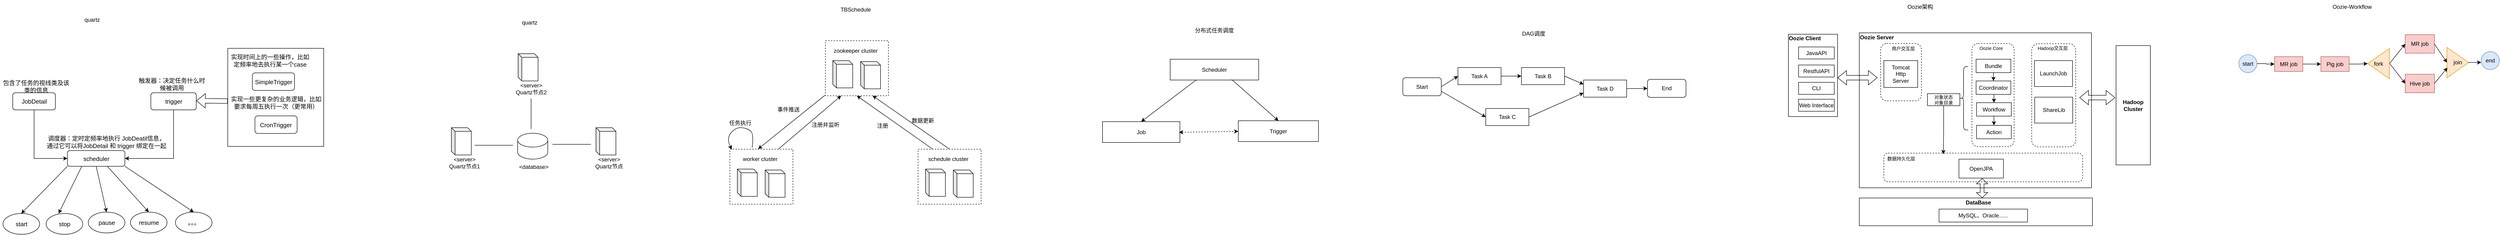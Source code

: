 <mxfile version="22.1.21" type="github">
  <diagram name="第 1 页" id="Cbjm2723TIX3uI8G1TU3">
    <mxGraphModel dx="956" dy="518" grid="0" gridSize="10" guides="1" tooltips="1" connect="1" arrows="1" fold="1" page="1" pageScale="1" pageWidth="500000" pageHeight="400000" math="0" shadow="0">
      <root>
        <mxCell id="0" />
        <mxCell id="1" parent="0" />
        <mxCell id="jXmUedsYhIrKHal5Yq8s-32" value="" style="rounded=0;whiteSpace=wrap;html=1;" vertex="1" parent="1">
          <mxGeometry x="4204" y="83" width="501" height="335" as="geometry" />
        </mxCell>
        <mxCell id="jXmUedsYhIrKHal5Yq8s-28" value="" style="rounded=0;whiteSpace=wrap;html=1;" vertex="1" parent="1">
          <mxGeometry x="4051" y="86" width="106" height="178" as="geometry" />
        </mxCell>
        <mxCell id="OXMtyyxUVlepq9rhhOlZ-22" value="" style="rounded=0;whiteSpace=wrap;html=1;fontSize=13;" parent="1" vertex="1">
          <mxGeometry x="683.5" y="116.5" width="207" height="212" as="geometry" />
        </mxCell>
        <mxCell id="OXMtyyxUVlepq9rhhOlZ-15" style="edgeStyle=orthogonalEdgeStyle;rounded=0;orthogonalLoop=1;jettySize=auto;html=1;exitX=0.5;exitY=1;exitDx=0;exitDy=0;entryX=1;entryY=0.5;entryDx=0;entryDy=0;fontSize=13;" parent="1" source="OXMtyyxUVlepq9rhhOlZ-2" target="OXMtyyxUVlepq9rhhOlZ-5" edge="1">
          <mxGeometry relative="1" as="geometry" />
        </mxCell>
        <mxCell id="OXMtyyxUVlepq9rhhOlZ-2" value="trigger" style="rounded=1;whiteSpace=wrap;html=1;fontSize=13;" parent="1" vertex="1">
          <mxGeometry x="517.5" y="212.5" width="98" height="37" as="geometry" />
        </mxCell>
        <mxCell id="OXMtyyxUVlepq9rhhOlZ-3" value="SimpleTrigger" style="rounded=1;whiteSpace=wrap;html=1;fontSize=13;" parent="1" vertex="1">
          <mxGeometry x="736.5" y="169.5" width="91" height="38" as="geometry" />
        </mxCell>
        <mxCell id="OXMtyyxUVlepq9rhhOlZ-5" value="scheduler" style="rounded=1;whiteSpace=wrap;html=1;fontSize=13;" parent="1" vertex="1">
          <mxGeometry x="337.5" y="337.5" width="124" height="34" as="geometry" />
        </mxCell>
        <mxCell id="OXMtyyxUVlepq9rhhOlZ-14" style="edgeStyle=orthogonalEdgeStyle;rounded=0;orthogonalLoop=1;jettySize=auto;html=1;exitX=0.5;exitY=1;exitDx=0;exitDy=0;entryX=0;entryY=0.5;entryDx=0;entryDy=0;fontSize=13;" parent="1" source="OXMtyyxUVlepq9rhhOlZ-6" target="OXMtyyxUVlepq9rhhOlZ-5" edge="1">
          <mxGeometry relative="1" as="geometry" />
        </mxCell>
        <mxCell id="OXMtyyxUVlepq9rhhOlZ-6" value="JobDetail" style="rounded=1;whiteSpace=wrap;html=1;fontSize=13;" parent="1" vertex="1">
          <mxGeometry x="219.5" y="212.5" width="92" height="37" as="geometry" />
        </mxCell>
        <mxCell id="OXMtyyxUVlepq9rhhOlZ-7" value="start" style="ellipse;whiteSpace=wrap;html=1;fontSize=13;" parent="1" vertex="1">
          <mxGeometry x="198.5" y="473.5" width="79" height="45" as="geometry" />
        </mxCell>
        <mxCell id="OXMtyyxUVlepq9rhhOlZ-9" value="CronTrigger" style="rounded=1;whiteSpace=wrap;html=1;fontSize=13;" parent="1" vertex="1">
          <mxGeometry x="742.13" y="262.5" width="91" height="38" as="geometry" />
        </mxCell>
        <mxCell id="OXMtyyxUVlepq9rhhOlZ-10" value="stop" style="ellipse;whiteSpace=wrap;html=1;fontSize=13;" parent="1" vertex="1">
          <mxGeometry x="291.5" y="473.5" width="79" height="45" as="geometry" />
        </mxCell>
        <mxCell id="OXMtyyxUVlepq9rhhOlZ-11" value="pause" style="ellipse;whiteSpace=wrap;html=1;fontSize=13;" parent="1" vertex="1">
          <mxGeometry x="382.5" y="470.5" width="79" height="45" as="geometry" />
        </mxCell>
        <mxCell id="OXMtyyxUVlepq9rhhOlZ-12" value="resume" style="ellipse;whiteSpace=wrap;html=1;fontSize=13;" parent="1" vertex="1">
          <mxGeometry x="473.5" y="470.5" width="79" height="45" as="geometry" />
        </mxCell>
        <mxCell id="OXMtyyxUVlepq9rhhOlZ-13" value="。。。" style="ellipse;whiteSpace=wrap;html=1;fontSize=13;" parent="1" vertex="1">
          <mxGeometry x="570.5" y="470.5" width="79" height="45" as="geometry" />
        </mxCell>
        <mxCell id="OXMtyyxUVlepq9rhhOlZ-17" value="" style="endArrow=classic;html=1;rounded=0;exitX=0;exitY=1;exitDx=0;exitDy=0;entryX=0.5;entryY=0;entryDx=0;entryDy=0;fontSize=13;" parent="1" source="OXMtyyxUVlepq9rhhOlZ-5" target="OXMtyyxUVlepq9rhhOlZ-7" edge="1">
          <mxGeometry width="50" height="50" relative="1" as="geometry">
            <mxPoint x="734.5" y="423.5" as="sourcePoint" />
            <mxPoint x="784.5" y="373.5" as="targetPoint" />
          </mxGeometry>
        </mxCell>
        <mxCell id="OXMtyyxUVlepq9rhhOlZ-18" value="" style="endArrow=classic;html=1;rounded=0;exitX=0.25;exitY=1;exitDx=0;exitDy=0;entryX=0.5;entryY=0;entryDx=0;entryDy=0;fontSize=13;" parent="1" source="OXMtyyxUVlepq9rhhOlZ-5" edge="1">
          <mxGeometry width="50" height="50" relative="1" as="geometry">
            <mxPoint x="417.5" y="371.5" as="sourcePoint" />
            <mxPoint x="318.5" y="473.5" as="targetPoint" />
          </mxGeometry>
        </mxCell>
        <mxCell id="OXMtyyxUVlepq9rhhOlZ-19" value="" style="endArrow=classic;html=1;rounded=0;exitX=0.5;exitY=1;exitDx=0;exitDy=0;entryX=0.5;entryY=0;entryDx=0;entryDy=0;fontSize=13;" parent="1" source="OXMtyyxUVlepq9rhhOlZ-5" target="OXMtyyxUVlepq9rhhOlZ-11" edge="1">
          <mxGeometry width="50" height="50" relative="1" as="geometry">
            <mxPoint x="378.5" y="381.5" as="sourcePoint" />
            <mxPoint x="328.5" y="483.5" as="targetPoint" />
          </mxGeometry>
        </mxCell>
        <mxCell id="OXMtyyxUVlepq9rhhOlZ-20" value="" style="endArrow=classic;html=1;rounded=0;exitX=0.694;exitY=1;exitDx=0;exitDy=0;entryX=0.5;entryY=0;entryDx=0;entryDy=0;exitPerimeter=0;fontSize=13;" parent="1" source="OXMtyyxUVlepq9rhhOlZ-5" target="OXMtyyxUVlepq9rhhOlZ-12" edge="1">
          <mxGeometry width="50" height="50" relative="1" as="geometry">
            <mxPoint x="409.5" y="381.5" as="sourcePoint" />
            <mxPoint x="432.5" y="480.5" as="targetPoint" />
          </mxGeometry>
        </mxCell>
        <mxCell id="OXMtyyxUVlepq9rhhOlZ-21" value="" style="endArrow=classic;html=1;rounded=0;exitX=1;exitY=1;exitDx=0;exitDy=0;entryX=0.5;entryY=0;entryDx=0;entryDy=0;fontSize=13;" parent="1" source="OXMtyyxUVlepq9rhhOlZ-5" target="OXMtyyxUVlepq9rhhOlZ-13" edge="1">
          <mxGeometry width="50" height="50" relative="1" as="geometry">
            <mxPoint x="433.5" y="381.5" as="sourcePoint" />
            <mxPoint x="523.5" y="480.5" as="targetPoint" />
          </mxGeometry>
        </mxCell>
        <mxCell id="OXMtyyxUVlepq9rhhOlZ-23" value="" style="shape=flexArrow;endArrow=classic;html=1;rounded=0;exitX=0;exitY=0.5;exitDx=0;exitDy=0;entryX=1;entryY=0.25;entryDx=0;entryDy=0;fontSize=13;" parent="1" edge="1">
          <mxGeometry width="50" height="50" relative="1" as="geometry">
            <mxPoint x="683.5" y="230.5" as="sourcePoint" />
            <mxPoint x="615.5" y="229.75" as="targetPoint" />
          </mxGeometry>
        </mxCell>
        <mxCell id="OXMtyyxUVlepq9rhhOlZ-24" value="包含了任务的视线类及该类的信息" style="text;html=1;strokeColor=none;fillColor=none;align=center;verticalAlign=middle;whiteSpace=wrap;rounded=0;fontSize=13;" parent="1" vertex="1">
          <mxGeometry x="192" y="183.5" width="155.5" height="31" as="geometry" />
        </mxCell>
        <mxCell id="OXMtyyxUVlepq9rhhOlZ-25" value="触发器：决定任务什么时候被调用" style="text;html=1;strokeColor=none;fillColor=none;align=center;verticalAlign=middle;whiteSpace=wrap;rounded=0;fontSize=13;" parent="1" vertex="1">
          <mxGeometry x="484.5" y="178.5" width="155.5" height="31" as="geometry" />
        </mxCell>
        <mxCell id="OXMtyyxUVlepq9rhhOlZ-26" value="实现时间上的一些操作，比如定频率地去执行某一个case" style="text;html=1;strokeColor=none;fillColor=none;align=center;verticalAlign=middle;whiteSpace=wrap;rounded=0;fontSize=13;" parent="1" vertex="1">
          <mxGeometry x="688.75" y="127.5" width="171.75" height="31" as="geometry" />
        </mxCell>
        <mxCell id="OXMtyyxUVlepq9rhhOlZ-27" value="实现一些更复杂的业务逻辑，比如要求每周五执行一次（更常用）" style="text;html=1;strokeColor=none;fillColor=none;align=center;verticalAlign=middle;whiteSpace=wrap;rounded=0;fontSize=13;" parent="1" vertex="1">
          <mxGeometry x="688.75" y="218.5" width="197.75" height="31" as="geometry" />
        </mxCell>
        <mxCell id="OXMtyyxUVlepq9rhhOlZ-28" value="调度器：定时定频率地执行 JobDeatil信息，通过它可以将JobDetail 和 trigger 绑定在一起" style="text;html=1;strokeColor=none;fillColor=none;align=center;verticalAlign=middle;whiteSpace=wrap;rounded=0;fontSize=13;" parent="1" vertex="1">
          <mxGeometry x="291.5" y="303.5" width="260" height="31" as="geometry" />
        </mxCell>
        <mxCell id="OXMtyyxUVlepq9rhhOlZ-29" value="" style="shape=cube;whiteSpace=wrap;html=1;boundedLbl=1;backgroundOutline=1;darkOpacity=0.05;darkOpacity2=0.1;size=8;" parent="1" vertex="1">
          <mxGeometry x="1310" y="128" width="43" height="59" as="geometry" />
        </mxCell>
        <mxCell id="OXMtyyxUVlepq9rhhOlZ-30" value="&amp;lt;server&amp;gt;&lt;br&gt;Quartz节点2" style="text;html=1;strokeColor=none;fillColor=none;align=center;verticalAlign=middle;whiteSpace=wrap;rounded=0;" parent="1" vertex="1">
          <mxGeometry x="1293" y="189" width="91" height="30" as="geometry" />
        </mxCell>
        <mxCell id="OXMtyyxUVlepq9rhhOlZ-31" value="" style="shape=cube;whiteSpace=wrap;html=1;boundedLbl=1;backgroundOutline=1;darkOpacity=0.05;darkOpacity2=0.1;size=8;" parent="1" vertex="1">
          <mxGeometry x="1166" y="288" width="43" height="59" as="geometry" />
        </mxCell>
        <mxCell id="OXMtyyxUVlepq9rhhOlZ-32" value="&amp;lt;server&amp;gt;&lt;br&gt;Quartz节点1" style="text;html=1;strokeColor=none;fillColor=none;align=center;verticalAlign=middle;whiteSpace=wrap;rounded=0;" parent="1" vertex="1">
          <mxGeometry x="1149" y="349" width="91" height="30" as="geometry" />
        </mxCell>
        <mxCell id="OXMtyyxUVlepq9rhhOlZ-33" value="" style="shape=cube;whiteSpace=wrap;html=1;boundedLbl=1;backgroundOutline=1;darkOpacity=0.05;darkOpacity2=0.1;size=8;" parent="1" vertex="1">
          <mxGeometry x="1478" y="288" width="43" height="59" as="geometry" />
        </mxCell>
        <mxCell id="OXMtyyxUVlepq9rhhOlZ-34" value="&amp;lt;server&amp;gt;&lt;br&gt;Quartz节点" style="text;html=1;strokeColor=none;fillColor=none;align=center;verticalAlign=middle;whiteSpace=wrap;rounded=0;" parent="1" vertex="1">
          <mxGeometry x="1461" y="349" width="91" height="30" as="geometry" />
        </mxCell>
        <mxCell id="OXMtyyxUVlepq9rhhOlZ-35" value="" style="shape=cylinder3;whiteSpace=wrap;html=1;boundedLbl=1;backgroundOutline=1;size=15;" parent="1" vertex="1">
          <mxGeometry x="1309" y="300" width="65" height="56" as="geometry" />
        </mxCell>
        <mxCell id="OXMtyyxUVlepq9rhhOlZ-36" value="" style="endArrow=none;html=1;rounded=0;fontStyle=1" parent="1" edge="1">
          <mxGeometry width="50" height="50" relative="1" as="geometry">
            <mxPoint x="1338" y="291" as="sourcePoint" />
            <mxPoint x="1338" y="225" as="targetPoint" />
          </mxGeometry>
        </mxCell>
        <mxCell id="OXMtyyxUVlepq9rhhOlZ-37" value="" style="endArrow=none;html=1;rounded=0;fontStyle=1" parent="1" edge="1">
          <mxGeometry width="50" height="50" relative="1" as="geometry">
            <mxPoint x="1299" y="326" as="sourcePoint" />
            <mxPoint x="1216" y="326" as="targetPoint" />
          </mxGeometry>
        </mxCell>
        <mxCell id="OXMtyyxUVlepq9rhhOlZ-39" value="" style="endArrow=none;html=1;rounded=0;fontStyle=1" parent="1" edge="1">
          <mxGeometry width="50" height="50" relative="1" as="geometry">
            <mxPoint x="1467" y="324" as="sourcePoint" />
            <mxPoint x="1384" y="324" as="targetPoint" />
          </mxGeometry>
        </mxCell>
        <mxCell id="OXMtyyxUVlepq9rhhOlZ-40" value="&amp;lt;database&amp;gt;" style="text;html=1;strokeColor=none;fillColor=none;align=center;verticalAlign=middle;whiteSpace=wrap;rounded=0;" parent="1" vertex="1">
          <mxGeometry x="1312.5" y="359" width="62" height="27" as="geometry" />
        </mxCell>
        <mxCell id="OXMtyyxUVlepq9rhhOlZ-41" value="quartz" style="text;html=1;strokeColor=none;fillColor=none;align=center;verticalAlign=middle;whiteSpace=wrap;rounded=0;" parent="1" vertex="1">
          <mxGeometry x="361" y="40" width="60" height="30" as="geometry" />
        </mxCell>
        <mxCell id="OXMtyyxUVlepq9rhhOlZ-42" value="quartz" style="text;html=1;strokeColor=none;fillColor=none;align=center;verticalAlign=middle;whiteSpace=wrap;rounded=0;" parent="1" vertex="1">
          <mxGeometry x="1305" y="46" width="60" height="30" as="geometry" />
        </mxCell>
        <mxCell id="OXMtyyxUVlepq9rhhOlZ-43" value="TBSchedule" style="text;html=1;strokeColor=none;fillColor=none;align=center;verticalAlign=middle;whiteSpace=wrap;rounded=0;" parent="1" vertex="1">
          <mxGeometry x="1995.5" y="18" width="85" height="30" as="geometry" />
        </mxCell>
        <mxCell id="OXMtyyxUVlepq9rhhOlZ-45" value="" style="rounded=0;whiteSpace=wrap;html=1;dashed=1;" parent="1" vertex="1">
          <mxGeometry x="1973" y="100" width="136" height="119" as="geometry" />
        </mxCell>
        <mxCell id="OXMtyyxUVlepq9rhhOlZ-46" value="" style="shape=cube;whiteSpace=wrap;html=1;boundedLbl=1;backgroundOutline=1;darkOpacity=0.05;darkOpacity2=0.1;size=8;" parent="1" vertex="1">
          <mxGeometry x="1989" y="143" width="43" height="59" as="geometry" />
        </mxCell>
        <mxCell id="OXMtyyxUVlepq9rhhOlZ-47" value="" style="shape=cube;whiteSpace=wrap;html=1;boundedLbl=1;backgroundOutline=1;darkOpacity=0.05;darkOpacity2=0.1;size=8;" parent="1" vertex="1">
          <mxGeometry x="2049" y="145" width="43" height="59" as="geometry" />
        </mxCell>
        <mxCell id="OXMtyyxUVlepq9rhhOlZ-48" value="zookeeper cluster" style="text;html=1;strokeColor=none;fillColor=none;align=center;verticalAlign=middle;whiteSpace=wrap;rounded=0;" parent="1" vertex="1">
          <mxGeometry x="1980.5" y="106.5" width="115" height="30" as="geometry" />
        </mxCell>
        <mxCell id="OXMtyyxUVlepq9rhhOlZ-49" value="" style="rounded=0;whiteSpace=wrap;html=1;dashed=1;" parent="1" vertex="1">
          <mxGeometry x="1767" y="334.5" width="136" height="119" as="geometry" />
        </mxCell>
        <mxCell id="OXMtyyxUVlepq9rhhOlZ-50" value="" style="shape=cube;whiteSpace=wrap;html=1;boundedLbl=1;backgroundOutline=1;darkOpacity=0.05;darkOpacity2=0.1;size=8;" parent="1" vertex="1">
          <mxGeometry x="1783" y="377.5" width="43" height="59" as="geometry" />
        </mxCell>
        <mxCell id="OXMtyyxUVlepq9rhhOlZ-51" value="" style="shape=cube;whiteSpace=wrap;html=1;boundedLbl=1;backgroundOutline=1;darkOpacity=0.05;darkOpacity2=0.1;size=8;" parent="1" vertex="1">
          <mxGeometry x="1843" y="379.5" width="43" height="59" as="geometry" />
        </mxCell>
        <mxCell id="OXMtyyxUVlepq9rhhOlZ-52" value="worker cluster" style="text;html=1;strokeColor=none;fillColor=none;align=center;verticalAlign=middle;whiteSpace=wrap;rounded=0;" parent="1" vertex="1">
          <mxGeometry x="1774.5" y="341" width="115" height="30" as="geometry" />
        </mxCell>
        <mxCell id="OXMtyyxUVlepq9rhhOlZ-53" value="" style="rounded=0;whiteSpace=wrap;html=1;dashed=1;" parent="1" vertex="1">
          <mxGeometry x="2173" y="334.5" width="136" height="119" as="geometry" />
        </mxCell>
        <mxCell id="OXMtyyxUVlepq9rhhOlZ-54" value="" style="shape=cube;whiteSpace=wrap;html=1;boundedLbl=1;backgroundOutline=1;darkOpacity=0.05;darkOpacity2=0.1;size=8;" parent="1" vertex="1">
          <mxGeometry x="2189" y="377.5" width="43" height="59" as="geometry" />
        </mxCell>
        <mxCell id="OXMtyyxUVlepq9rhhOlZ-55" value="" style="shape=cube;whiteSpace=wrap;html=1;boundedLbl=1;backgroundOutline=1;darkOpacity=0.05;darkOpacity2=0.1;size=8;" parent="1" vertex="1">
          <mxGeometry x="2249" y="379.5" width="43" height="59" as="geometry" />
        </mxCell>
        <mxCell id="OXMtyyxUVlepq9rhhOlZ-56" value="schedule cluster" style="text;html=1;strokeColor=none;fillColor=none;align=center;verticalAlign=middle;whiteSpace=wrap;rounded=0;" parent="1" vertex="1">
          <mxGeometry x="2180.5" y="341" width="115" height="30" as="geometry" />
        </mxCell>
        <mxCell id="OXMtyyxUVlepq9rhhOlZ-57" value="" style="endArrow=classic;html=1;rounded=0;entryX=0.25;entryY=1;entryDx=0;entryDy=0;" parent="1" target="OXMtyyxUVlepq9rhhOlZ-45" edge="1">
          <mxGeometry width="50" height="50" relative="1" as="geometry">
            <mxPoint x="1872" y="334" as="sourcePoint" />
            <mxPoint x="1922" y="284" as="targetPoint" />
          </mxGeometry>
        </mxCell>
        <mxCell id="OXMtyyxUVlepq9rhhOlZ-59" value="" style="endArrow=classic;html=1;rounded=0;" parent="1" edge="1">
          <mxGeometry width="50" height="50" relative="1" as="geometry">
            <mxPoint x="1972" y="218" as="sourcePoint" />
            <mxPoint x="1828" y="334" as="targetPoint" />
          </mxGeometry>
        </mxCell>
        <mxCell id="OXMtyyxUVlepq9rhhOlZ-60" value="" style="curved=1;endArrow=classic;html=1;rounded=0;" parent="1" edge="1">
          <mxGeometry width="50" height="50" relative="1" as="geometry">
            <mxPoint x="1815" y="331" as="sourcePoint" />
            <mxPoint x="1771" y="335" as="targetPoint" />
            <Array as="points">
              <mxPoint x="1819" y="301" />
              <mxPoint x="1804" y="289" />
              <mxPoint x="1780" y="287" />
              <mxPoint x="1759" y="311" />
            </Array>
          </mxGeometry>
        </mxCell>
        <mxCell id="OXMtyyxUVlepq9rhhOlZ-62" value="" style="endArrow=classic;html=1;rounded=0;entryX=0.5;entryY=1;entryDx=0;entryDy=0;" parent="1" target="OXMtyyxUVlepq9rhhOlZ-45" edge="1">
          <mxGeometry width="50" height="50" relative="1" as="geometry">
            <mxPoint x="2204" y="334" as="sourcePoint" />
            <mxPoint x="2017" y="229" as="targetPoint" />
          </mxGeometry>
        </mxCell>
        <mxCell id="OXMtyyxUVlepq9rhhOlZ-63" value="" style="endArrow=classic;html=1;rounded=0;entryX=0.75;entryY=1;entryDx=0;entryDy=0;exitX=0.5;exitY=0;exitDx=0;exitDy=0;" parent="1" source="OXMtyyxUVlepq9rhhOlZ-53" target="OXMtyyxUVlepq9rhhOlZ-45" edge="1">
          <mxGeometry width="50" height="50" relative="1" as="geometry">
            <mxPoint x="2219" y="351" as="sourcePoint" />
            <mxPoint x="2051" y="229" as="targetPoint" />
          </mxGeometry>
        </mxCell>
        <mxCell id="OXMtyyxUVlepq9rhhOlZ-65" value="任务执行" style="text;html=1;strokeColor=none;fillColor=none;align=center;verticalAlign=middle;whiteSpace=wrap;rounded=0;" parent="1" vertex="1">
          <mxGeometry x="1746" y="267" width="87" height="21" as="geometry" />
        </mxCell>
        <mxCell id="OXMtyyxUVlepq9rhhOlZ-66" value="事件推送" style="text;html=1;strokeColor=none;fillColor=none;align=center;verticalAlign=middle;whiteSpace=wrap;rounded=0;" parent="1" vertex="1">
          <mxGeometry x="1850" y="238" width="87" height="21" as="geometry" />
        </mxCell>
        <mxCell id="OXMtyyxUVlepq9rhhOlZ-67" value="注册并监听" style="text;html=1;strokeColor=none;fillColor=none;align=center;verticalAlign=middle;whiteSpace=wrap;rounded=0;" parent="1" vertex="1">
          <mxGeometry x="1930" y="271" width="87" height="21" as="geometry" />
        </mxCell>
        <mxCell id="OXMtyyxUVlepq9rhhOlZ-68" value="注册" style="text;html=1;strokeColor=none;fillColor=none;align=center;verticalAlign=middle;whiteSpace=wrap;rounded=0;" parent="1" vertex="1">
          <mxGeometry x="2053" y="273" width="87" height="21" as="geometry" />
        </mxCell>
        <mxCell id="OXMtyyxUVlepq9rhhOlZ-70" value="数据更新" style="text;html=1;strokeColor=none;fillColor=none;align=center;verticalAlign=middle;whiteSpace=wrap;rounded=0;" parent="1" vertex="1">
          <mxGeometry x="2140" y="262.5" width="87" height="21" as="geometry" />
        </mxCell>
        <mxCell id="jXmUedsYhIrKHal5Yq8s-1" value="分布式任务调度" style="text;html=1;strokeColor=none;fillColor=none;align=center;verticalAlign=middle;whiteSpace=wrap;rounded=0;" vertex="1" parent="1">
          <mxGeometry x="2761" y="63" width="103" height="30" as="geometry" />
        </mxCell>
        <mxCell id="jXmUedsYhIrKHal5Yq8s-2" value="Scheduler" style="rounded=0;whiteSpace=wrap;html=1;" vertex="1" parent="1">
          <mxGeometry x="2717" y="140" width="191" height="45" as="geometry" />
        </mxCell>
        <mxCell id="jXmUedsYhIrKHal5Yq8s-3" value="Job" style="rounded=0;whiteSpace=wrap;html=1;" vertex="1" parent="1">
          <mxGeometry x="2571" y="275" width="167" height="45" as="geometry" />
        </mxCell>
        <mxCell id="jXmUedsYhIrKHal5Yq8s-4" value="Trigger" style="rounded=0;whiteSpace=wrap;html=1;" vertex="1" parent="1">
          <mxGeometry x="2864" y="273" width="173" height="45" as="geometry" />
        </mxCell>
        <mxCell id="jXmUedsYhIrKHal5Yq8s-5" value="" style="endArrow=classic;html=1;rounded=0;entryX=0.5;entryY=0;entryDx=0;entryDy=0;" edge="1" parent="1" target="jXmUedsYhIrKHal5Yq8s-3">
          <mxGeometry width="50" height="50" relative="1" as="geometry">
            <mxPoint x="2773" y="185" as="sourcePoint" />
            <mxPoint x="2668" y="185" as="targetPoint" />
          </mxGeometry>
        </mxCell>
        <mxCell id="jXmUedsYhIrKHal5Yq8s-6" value="" style="endArrow=classic;html=1;rounded=0;entryX=0.5;entryY=0;entryDx=0;entryDy=0;" edge="1" parent="1" target="jXmUedsYhIrKHal5Yq8s-4">
          <mxGeometry width="50" height="50" relative="1" as="geometry">
            <mxPoint x="2850" y="184" as="sourcePoint" />
            <mxPoint x="2665" y="285" as="targetPoint" />
          </mxGeometry>
        </mxCell>
        <mxCell id="jXmUedsYhIrKHal5Yq8s-7" value="" style="endArrow=classic;startArrow=classic;html=1;rounded=0;dashed=1;" edge="1" parent="1">
          <mxGeometry width="50" height="50" relative="1" as="geometry">
            <mxPoint x="2736" y="298" as="sourcePoint" />
            <mxPoint x="2864" y="296" as="targetPoint" />
          </mxGeometry>
        </mxCell>
        <mxCell id="jXmUedsYhIrKHal5Yq8s-8" value="DAG调度" style="text;html=1;strokeColor=none;fillColor=none;align=center;verticalAlign=middle;whiteSpace=wrap;rounded=0;" vertex="1" parent="1">
          <mxGeometry x="3450" y="70" width="103" height="30" as="geometry" />
        </mxCell>
        <mxCell id="jXmUedsYhIrKHal5Yq8s-9" value="Start" style="rounded=1;whiteSpace=wrap;html=1;" vertex="1" parent="1">
          <mxGeometry x="3219" y="180" width="83" height="39" as="geometry" />
        </mxCell>
        <mxCell id="jXmUedsYhIrKHal5Yq8s-10" value="Task A" style="rounded=0;whiteSpace=wrap;html=1;" vertex="1" parent="1">
          <mxGeometry x="3338" y="158" width="93" height="37" as="geometry" />
        </mxCell>
        <mxCell id="jXmUedsYhIrKHal5Yq8s-11" value="Task B" style="rounded=0;whiteSpace=wrap;html=1;" vertex="1" parent="1">
          <mxGeometry x="3475" y="158" width="93" height="37" as="geometry" />
        </mxCell>
        <mxCell id="jXmUedsYhIrKHal5Yq8s-12" value="Task C" style="rounded=0;whiteSpace=wrap;html=1;" vertex="1" parent="1">
          <mxGeometry x="3398" y="246.5" width="93" height="37" as="geometry" />
        </mxCell>
        <mxCell id="jXmUedsYhIrKHal5Yq8s-13" value="Task D" style="rounded=0;whiteSpace=wrap;html=1;" vertex="1" parent="1">
          <mxGeometry x="3609" y="185" width="93" height="37" as="geometry" />
        </mxCell>
        <mxCell id="jXmUedsYhIrKHal5Yq8s-14" value="End" style="rounded=1;whiteSpace=wrap;html=1;" vertex="1" parent="1">
          <mxGeometry x="3747" y="183.5" width="83" height="39" as="geometry" />
        </mxCell>
        <mxCell id="jXmUedsYhIrKHal5Yq8s-15" value="" style="endArrow=classic;html=1;rounded=0;exitX=1;exitY=0.5;exitDx=0;exitDy=0;entryX=0;entryY=0.5;entryDx=0;entryDy=0;" edge="1" parent="1" source="jXmUedsYhIrKHal5Yq8s-9" target="jXmUedsYhIrKHal5Yq8s-10">
          <mxGeometry width="50" height="50" relative="1" as="geometry">
            <mxPoint x="3599" y="322" as="sourcePoint" />
            <mxPoint x="3649" y="272" as="targetPoint" />
          </mxGeometry>
        </mxCell>
        <mxCell id="jXmUedsYhIrKHal5Yq8s-16" value="" style="endArrow=classic;html=1;rounded=0;exitX=1;exitY=0.75;exitDx=0;exitDy=0;entryX=0;entryY=0.5;entryDx=0;entryDy=0;" edge="1" parent="1" source="jXmUedsYhIrKHal5Yq8s-9" target="jXmUedsYhIrKHal5Yq8s-12">
          <mxGeometry width="50" height="50" relative="1" as="geometry">
            <mxPoint x="3303" y="234" as="sourcePoint" />
            <mxPoint x="3348" y="187" as="targetPoint" />
          </mxGeometry>
        </mxCell>
        <mxCell id="jXmUedsYhIrKHal5Yq8s-17" value="" style="endArrow=classic;html=1;rounded=0;exitX=1;exitY=0.5;exitDx=0;exitDy=0;" edge="1" parent="1" source="jXmUedsYhIrKHal5Yq8s-10" target="jXmUedsYhIrKHal5Yq8s-11">
          <mxGeometry width="50" height="50" relative="1" as="geometry">
            <mxPoint x="3303" y="243" as="sourcePoint" />
            <mxPoint x="3408" y="275" as="targetPoint" />
          </mxGeometry>
        </mxCell>
        <mxCell id="jXmUedsYhIrKHal5Yq8s-18" value="" style="endArrow=classic;html=1;rounded=0;exitX=1;exitY=0.5;exitDx=0;exitDy=0;entryX=0;entryY=0.75;entryDx=0;entryDy=0;" edge="1" parent="1" source="jXmUedsYhIrKHal5Yq8s-12" target="jXmUedsYhIrKHal5Yq8s-13">
          <mxGeometry width="50" height="50" relative="1" as="geometry">
            <mxPoint x="3441" y="187" as="sourcePoint" />
            <mxPoint x="3485" y="187" as="targetPoint" />
          </mxGeometry>
        </mxCell>
        <mxCell id="jXmUedsYhIrKHal5Yq8s-19" value="" style="endArrow=classic;html=1;rounded=0;exitX=1;exitY=0.5;exitDx=0;exitDy=0;entryX=0;entryY=0.25;entryDx=0;entryDy=0;" edge="1" parent="1" source="jXmUedsYhIrKHal5Yq8s-11" target="jXmUedsYhIrKHal5Yq8s-13">
          <mxGeometry width="50" height="50" relative="1" as="geometry">
            <mxPoint x="3501" y="275" as="sourcePoint" />
            <mxPoint x="3621" y="242" as="targetPoint" />
          </mxGeometry>
        </mxCell>
        <mxCell id="jXmUedsYhIrKHal5Yq8s-20" value="" style="endArrow=classic;html=1;rounded=0;exitX=1;exitY=0.5;exitDx=0;exitDy=0;" edge="1" parent="1" source="jXmUedsYhIrKHal5Yq8s-13" target="jXmUedsYhIrKHal5Yq8s-14">
          <mxGeometry width="50" height="50" relative="1" as="geometry">
            <mxPoint x="3578" y="177" as="sourcePoint" />
            <mxPoint x="3621" y="223" as="targetPoint" />
          </mxGeometry>
        </mxCell>
        <mxCell id="jXmUedsYhIrKHal5Yq8s-21" value="Oozie架构" style="text;html=1;strokeColor=none;fillColor=none;align=center;verticalAlign=middle;whiteSpace=wrap;rounded=0;" vertex="1" parent="1">
          <mxGeometry x="4284" y="12" width="103" height="30" as="geometry" />
        </mxCell>
        <mxCell id="jXmUedsYhIrKHal5Yq8s-22" value="JavaAPI" style="rounded=0;whiteSpace=wrap;html=1;" vertex="1" parent="1">
          <mxGeometry x="4073" y="113.5" width="77" height="26" as="geometry" />
        </mxCell>
        <mxCell id="jXmUedsYhIrKHal5Yq8s-25" value="RestfulAPI" style="rounded=0;whiteSpace=wrap;html=1;" vertex="1" parent="1">
          <mxGeometry x="4073" y="152.5" width="77" height="26" as="geometry" />
        </mxCell>
        <mxCell id="jXmUedsYhIrKHal5Yq8s-26" value="CLI" style="rounded=0;whiteSpace=wrap;html=1;" vertex="1" parent="1">
          <mxGeometry x="4073" y="190" width="77" height="26" as="geometry" />
        </mxCell>
        <mxCell id="jXmUedsYhIrKHal5Yq8s-27" value="Web Interface" style="rounded=0;whiteSpace=wrap;html=1;" vertex="1" parent="1">
          <mxGeometry x="4073" y="226.5" width="77" height="26" as="geometry" />
        </mxCell>
        <mxCell id="jXmUedsYhIrKHal5Yq8s-29" value="Oozie Client" style="text;html=1;strokeColor=none;fillColor=none;align=center;verticalAlign=middle;whiteSpace=wrap;rounded=0;fontStyle=1" vertex="1" parent="1">
          <mxGeometry x="4050" y="83" width="73" height="23" as="geometry" />
        </mxCell>
        <mxCell id="jXmUedsYhIrKHal5Yq8s-33" value="Oozie Server" style="text;html=1;strokeColor=none;fillColor=none;align=center;verticalAlign=middle;whiteSpace=wrap;rounded=0;fontStyle=1" vertex="1" parent="1">
          <mxGeometry x="4202" y="83" width="80" height="20" as="geometry" />
        </mxCell>
        <mxCell id="jXmUedsYhIrKHal5Yq8s-34" value="" style="shape=flexArrow;endArrow=classic;startArrow=classic;html=1;rounded=0;" edge="1" parent="1">
          <mxGeometry width="100" height="100" relative="1" as="geometry">
            <mxPoint x="4157" y="180" as="sourcePoint" />
            <mxPoint x="4243" y="180" as="targetPoint" />
          </mxGeometry>
        </mxCell>
        <mxCell id="jXmUedsYhIrKHal5Yq8s-35" value="" style="rounded=1;whiteSpace=wrap;html=1;dashed=1;" vertex="1" parent="1">
          <mxGeometry x="4250" y="106" width="88" height="124" as="geometry" />
        </mxCell>
        <mxCell id="jXmUedsYhIrKHal5Yq8s-36" value="Tomcat&lt;br&gt;Http&lt;br&gt;Server" style="rounded=0;whiteSpace=wrap;html=1;" vertex="1" parent="1">
          <mxGeometry x="4257" y="143" width="73" height="58" as="geometry" />
        </mxCell>
        <mxCell id="jXmUedsYhIrKHal5Yq8s-37" value="用户交互层" style="text;html=1;strokeColor=none;fillColor=none;align=center;verticalAlign=middle;whiteSpace=wrap;rounded=0;fontSize=10;" vertex="1" parent="1">
          <mxGeometry x="4265.5" y="101.5" width="66" height="30" as="geometry" />
        </mxCell>
        <mxCell id="jXmUedsYhIrKHal5Yq8s-39" value="对象状态&lt;br style=&quot;font-size: 10px;&quot;&gt;对象目录" style="rounded=0;whiteSpace=wrap;html=1;fontSize=10;" vertex="1" parent="1">
          <mxGeometry x="4351" y="214.5" width="70" height="26" as="geometry" />
        </mxCell>
        <mxCell id="jXmUedsYhIrKHal5Yq8s-40" value="" style="rounded=1;whiteSpace=wrap;html=1;dashed=1;" vertex="1" parent="1">
          <mxGeometry x="4257" y="343" width="429" height="62" as="geometry" />
        </mxCell>
        <mxCell id="jXmUedsYhIrKHal5Yq8s-41" value="数据持久化层" style="text;html=1;strokeColor=none;fillColor=none;align=center;verticalAlign=middle;whiteSpace=wrap;rounded=0;fontSize=10;" vertex="1" parent="1">
          <mxGeometry x="4253" y="340" width="83" height="30" as="geometry" />
        </mxCell>
        <mxCell id="jXmUedsYhIrKHal5Yq8s-42" value="OpenJPA" style="rounded=0;whiteSpace=wrap;html=1;" vertex="1" parent="1">
          <mxGeometry x="4419" y="356" width="96" height="41" as="geometry" />
        </mxCell>
        <mxCell id="jXmUedsYhIrKHal5Yq8s-43" value="" style="rounded=1;whiteSpace=wrap;html=1;dashed=1;" vertex="1" parent="1">
          <mxGeometry x="4447" y="106" width="91" height="223" as="geometry" />
        </mxCell>
        <mxCell id="jXmUedsYhIrKHal5Yq8s-44" value="" style="rounded=1;whiteSpace=wrap;html=1;dashed=1;" vertex="1" parent="1">
          <mxGeometry x="4576" y="106.5" width="95" height="223" as="geometry" />
        </mxCell>
        <mxCell id="jXmUedsYhIrKHal5Yq8s-45" value="Oozie Core" style="text;html=1;strokeColor=none;fillColor=none;align=center;verticalAlign=middle;whiteSpace=wrap;rounded=0;fontSize=10;" vertex="1" parent="1">
          <mxGeometry x="4447" y="100.5" width="83" height="30" as="geometry" />
        </mxCell>
        <mxCell id="jXmUedsYhIrKHal5Yq8s-46" value="Hadoop交互层" style="text;html=1;strokeColor=none;fillColor=none;align=center;verticalAlign=middle;whiteSpace=wrap;rounded=0;fontSize=10;" vertex="1" parent="1">
          <mxGeometry x="4580" y="101" width="83" height="30" as="geometry" />
        </mxCell>
        <mxCell id="jXmUedsYhIrKHal5Yq8s-51" style="edgeStyle=orthogonalEdgeStyle;rounded=0;orthogonalLoop=1;jettySize=auto;html=1;exitX=0.5;exitY=1;exitDx=0;exitDy=0;entryX=0.5;entryY=0;entryDx=0;entryDy=0;" edge="1" parent="1" source="jXmUedsYhIrKHal5Yq8s-47" target="jXmUedsYhIrKHal5Yq8s-48">
          <mxGeometry relative="1" as="geometry" />
        </mxCell>
        <mxCell id="jXmUedsYhIrKHal5Yq8s-47" value="Bundle" style="rounded=0;whiteSpace=wrap;html=1;" vertex="1" parent="1">
          <mxGeometry x="4456" y="140" width="75" height="29" as="geometry" />
        </mxCell>
        <mxCell id="jXmUedsYhIrKHal5Yq8s-52" style="edgeStyle=orthogonalEdgeStyle;rounded=0;orthogonalLoop=1;jettySize=auto;html=1;exitX=0.5;exitY=1;exitDx=0;exitDy=0;entryX=0.5;entryY=0;entryDx=0;entryDy=0;" edge="1" parent="1" source="jXmUedsYhIrKHal5Yq8s-48" target="jXmUedsYhIrKHal5Yq8s-49">
          <mxGeometry relative="1" as="geometry" />
        </mxCell>
        <mxCell id="jXmUedsYhIrKHal5Yq8s-48" value="Coordinator" style="rounded=0;whiteSpace=wrap;html=1;" vertex="1" parent="1">
          <mxGeometry x="4456" y="187" width="75" height="29" as="geometry" />
        </mxCell>
        <mxCell id="jXmUedsYhIrKHal5Yq8s-54" style="edgeStyle=orthogonalEdgeStyle;rounded=0;orthogonalLoop=1;jettySize=auto;html=1;exitX=0.5;exitY=1;exitDx=0;exitDy=0;entryX=0.5;entryY=0;entryDx=0;entryDy=0;" edge="1" parent="1" source="jXmUedsYhIrKHal5Yq8s-49" target="jXmUedsYhIrKHal5Yq8s-50">
          <mxGeometry relative="1" as="geometry" />
        </mxCell>
        <mxCell id="jXmUedsYhIrKHal5Yq8s-49" value="Workflow" style="rounded=0;whiteSpace=wrap;html=1;" vertex="1" parent="1">
          <mxGeometry x="4457" y="234" width="75" height="29" as="geometry" />
        </mxCell>
        <mxCell id="jXmUedsYhIrKHal5Yq8s-50" value="Action" style="rounded=0;whiteSpace=wrap;html=1;" vertex="1" parent="1">
          <mxGeometry x="4457" y="283" width="75" height="29" as="geometry" />
        </mxCell>
        <mxCell id="jXmUedsYhIrKHal5Yq8s-55" value="LaunchJob" style="rounded=0;whiteSpace=wrap;html=1;" vertex="1" parent="1">
          <mxGeometry x="4582" y="143" width="82" height="56" as="geometry" />
        </mxCell>
        <mxCell id="jXmUedsYhIrKHal5Yq8s-56" value="ShareLib" style="rounded=0;whiteSpace=wrap;html=1;" vertex="1" parent="1">
          <mxGeometry x="4582.5" y="222" width="82" height="56" as="geometry" />
        </mxCell>
        <mxCell id="jXmUedsYhIrKHal5Yq8s-57" value="" style="shape=curlyBracket;whiteSpace=wrap;html=1;rounded=1;labelPosition=left;verticalLabelPosition=middle;align=right;verticalAlign=middle;" vertex="1" parent="1">
          <mxGeometry x="4419" y="156" width="20" height="137" as="geometry" />
        </mxCell>
        <mxCell id="jXmUedsYhIrKHal5Yq8s-58" style="edgeStyle=orthogonalEdgeStyle;rounded=0;orthogonalLoop=1;jettySize=auto;html=1;exitX=0.5;exitY=1;exitDx=0;exitDy=0;entryX=0.299;entryY=0.035;entryDx=0;entryDy=0;entryPerimeter=0;" edge="1" parent="1" source="jXmUedsYhIrKHal5Yq8s-39" target="jXmUedsYhIrKHal5Yq8s-40">
          <mxGeometry relative="1" as="geometry" />
        </mxCell>
        <mxCell id="jXmUedsYhIrKHal5Yq8s-59" value="" style="shape=flexArrow;endArrow=classic;startArrow=classic;html=1;rounded=0;" edge="1" parent="1">
          <mxGeometry width="100" height="100" relative="1" as="geometry">
            <mxPoint x="4679" y="223" as="sourcePoint" />
            <mxPoint x="4756" y="223" as="targetPoint" />
          </mxGeometry>
        </mxCell>
        <mxCell id="jXmUedsYhIrKHal5Yq8s-60" value="Hadoop&lt;br&gt;Cluster" style="rounded=0;whiteSpace=wrap;html=1;fontStyle=1" vertex="1" parent="1">
          <mxGeometry x="4758" y="110.5" width="74" height="258" as="geometry" />
        </mxCell>
        <mxCell id="jXmUedsYhIrKHal5Yq8s-61" value="" style="rounded=0;whiteSpace=wrap;html=1;" vertex="1" parent="1">
          <mxGeometry x="4204" y="440" width="503" height="60" as="geometry" />
        </mxCell>
        <mxCell id="jXmUedsYhIrKHal5Yq8s-63" value="" style="shape=flexArrow;endArrow=classic;startArrow=classic;html=1;rounded=0;width=8.276;endSize=3.476;startWidth=14.982;startSize=3.476;endWidth=14.982;" edge="1" parent="1">
          <mxGeometry width="100" height="100" relative="1" as="geometry">
            <mxPoint x="4469" y="440" as="sourcePoint" />
            <mxPoint x="4469" y="397.5" as="targetPoint" />
          </mxGeometry>
        </mxCell>
        <mxCell id="jXmUedsYhIrKHal5Yq8s-64" value="DataBase" style="text;html=1;strokeColor=none;fillColor=none;align=center;verticalAlign=middle;whiteSpace=wrap;rounded=0;fontStyle=1" vertex="1" parent="1">
          <mxGeometry x="4421" y="440" width="80" height="20" as="geometry" />
        </mxCell>
        <mxCell id="jXmUedsYhIrKHal5Yq8s-65" value="MySQL、Oracle......" style="rounded=0;whiteSpace=wrap;html=1;" vertex="1" parent="1">
          <mxGeometry x="4376" y="464" width="191" height="28" as="geometry" />
        </mxCell>
        <mxCell id="jXmUedsYhIrKHal5Yq8s-66" value="Oozie-Workflow" style="text;html=1;strokeColor=none;fillColor=none;align=center;verticalAlign=middle;whiteSpace=wrap;rounded=0;" vertex="1" parent="1">
          <mxGeometry x="5216" y="12" width="103" height="30" as="geometry" />
        </mxCell>
        <mxCell id="jXmUedsYhIrKHal5Yq8s-69" value="" style="edgeStyle=orthogonalEdgeStyle;rounded=0;orthogonalLoop=1;jettySize=auto;html=1;" edge="1" parent="1" source="jXmUedsYhIrKHal5Yq8s-67" target="jXmUedsYhIrKHal5Yq8s-68">
          <mxGeometry relative="1" as="geometry" />
        </mxCell>
        <mxCell id="jXmUedsYhIrKHal5Yq8s-67" value="start" style="ellipse;whiteSpace=wrap;html=1;aspect=fixed;fillColor=#dae8fc;strokeColor=#6c8ebf;" vertex="1" parent="1">
          <mxGeometry x="5023" y="130" width="39" height="39" as="geometry" />
        </mxCell>
        <mxCell id="jXmUedsYhIrKHal5Yq8s-71" style="edgeStyle=orthogonalEdgeStyle;rounded=0;orthogonalLoop=1;jettySize=auto;html=1;exitX=1;exitY=0.5;exitDx=0;exitDy=0;" edge="1" parent="1" source="jXmUedsYhIrKHal5Yq8s-68" target="jXmUedsYhIrKHal5Yq8s-70">
          <mxGeometry relative="1" as="geometry" />
        </mxCell>
        <mxCell id="jXmUedsYhIrKHal5Yq8s-68" value="MR job" style="whiteSpace=wrap;html=1;fillColor=#f8cecc;strokeColor=#b85450;" vertex="1" parent="1">
          <mxGeometry x="5100" y="134.5" width="61" height="32" as="geometry" />
        </mxCell>
        <mxCell id="jXmUedsYhIrKHal5Yq8s-73" value="" style="edgeStyle=orthogonalEdgeStyle;rounded=0;orthogonalLoop=1;jettySize=auto;html=1;" edge="1" parent="1" source="jXmUedsYhIrKHal5Yq8s-70" target="jXmUedsYhIrKHal5Yq8s-72">
          <mxGeometry relative="1" as="geometry" />
        </mxCell>
        <mxCell id="jXmUedsYhIrKHal5Yq8s-70" value="Pig job" style="whiteSpace=wrap;html=1;fillColor=#f8cecc;strokeColor=#b85450;" vertex="1" parent="1">
          <mxGeometry x="5200" y="134.5" width="61" height="32" as="geometry" />
        </mxCell>
        <mxCell id="jXmUedsYhIrKHal5Yq8s-72" value="fork" style="triangle;whiteSpace=wrap;html=1;direction=west;fillColor=#ffe6cc;strokeColor=#d79b00;" vertex="1" parent="1">
          <mxGeometry x="5301" y="116.75" width="47" height="65.5" as="geometry" />
        </mxCell>
        <mxCell id="jXmUedsYhIrKHal5Yq8s-74" value="MR job" style="whiteSpace=wrap;html=1;fillColor=#f8cecc;strokeColor=#b85450;" vertex="1" parent="1">
          <mxGeometry x="5382" y="87" width="63" height="40" as="geometry" />
        </mxCell>
        <mxCell id="jXmUedsYhIrKHal5Yq8s-77" value="Hive job" style="whiteSpace=wrap;html=1;fillColor=#f8cecc;strokeColor=#b85450;" vertex="1" parent="1">
          <mxGeometry x="5382" y="172.5" width="63" height="40" as="geometry" />
        </mxCell>
        <mxCell id="jXmUedsYhIrKHal5Yq8s-78" value="join" style="triangle;whiteSpace=wrap;html=1;direction=east;fillColor=#ffe6cc;strokeColor=#d79b00;" vertex="1" parent="1">
          <mxGeometry x="5472" y="114.5" width="47" height="65.5" as="geometry" />
        </mxCell>
        <mxCell id="jXmUedsYhIrKHal5Yq8s-79" value="end" style="ellipse;whiteSpace=wrap;html=1;aspect=fixed;fillColor=#dae8fc;strokeColor=#6c8ebf;" vertex="1" parent="1">
          <mxGeometry x="5546" y="123.5" width="39" height="39" as="geometry" />
        </mxCell>
        <mxCell id="jXmUedsYhIrKHal5Yq8s-81" value="" style="endArrow=classic;html=1;rounded=0;exitX=0;exitY=0.5;exitDx=0;exitDy=0;entryX=0;entryY=0.5;entryDx=0;entryDy=0;" edge="1" parent="1" source="jXmUedsYhIrKHal5Yq8s-72" target="jXmUedsYhIrKHal5Yq8s-74">
          <mxGeometry width="50" height="50" relative="1" as="geometry">
            <mxPoint x="5369" y="150" as="sourcePoint" />
            <mxPoint x="5419" y="100" as="targetPoint" />
          </mxGeometry>
        </mxCell>
        <mxCell id="jXmUedsYhIrKHal5Yq8s-82" value="" style="endArrow=classic;html=1;rounded=0;entryX=0;entryY=0.5;entryDx=0;entryDy=0;" edge="1" parent="1" target="jXmUedsYhIrKHal5Yq8s-77">
          <mxGeometry width="50" height="50" relative="1" as="geometry">
            <mxPoint x="5349" y="150" as="sourcePoint" />
            <mxPoint x="5392" y="117" as="targetPoint" />
          </mxGeometry>
        </mxCell>
        <mxCell id="jXmUedsYhIrKHal5Yq8s-83" value="" style="endArrow=classic;html=1;rounded=0;exitX=1;exitY=0.5;exitDx=0;exitDy=0;entryX=0;entryY=0.5;entryDx=0;entryDy=0;" edge="1" parent="1" source="jXmUedsYhIrKHal5Yq8s-74" target="jXmUedsYhIrKHal5Yq8s-78">
          <mxGeometry width="50" height="50" relative="1" as="geometry">
            <mxPoint x="5358" y="160" as="sourcePoint" />
            <mxPoint x="5392" y="117" as="targetPoint" />
          </mxGeometry>
        </mxCell>
        <mxCell id="jXmUedsYhIrKHal5Yq8s-84" value="" style="endArrow=classic;html=1;rounded=0;exitX=1;exitY=0.5;exitDx=0;exitDy=0;entryX=0.021;entryY=0.67;entryDx=0;entryDy=0;entryPerimeter=0;" edge="1" parent="1" source="jXmUedsYhIrKHal5Yq8s-77" target="jXmUedsYhIrKHal5Yq8s-78">
          <mxGeometry width="50" height="50" relative="1" as="geometry">
            <mxPoint x="5455" y="117" as="sourcePoint" />
            <mxPoint x="5482" y="157" as="targetPoint" />
          </mxGeometry>
        </mxCell>
        <mxCell id="jXmUedsYhIrKHal5Yq8s-87" value="" style="endArrow=classic;html=1;rounded=0;entryX=0;entryY=0.654;entryDx=0;entryDy=0;entryPerimeter=0;" edge="1" parent="1">
          <mxGeometry width="50" height="50" relative="1" as="geometry">
            <mxPoint x="5518" y="147" as="sourcePoint" />
            <mxPoint x="5546" y="147.006" as="targetPoint" />
          </mxGeometry>
        </mxCell>
      </root>
    </mxGraphModel>
  </diagram>
</mxfile>
